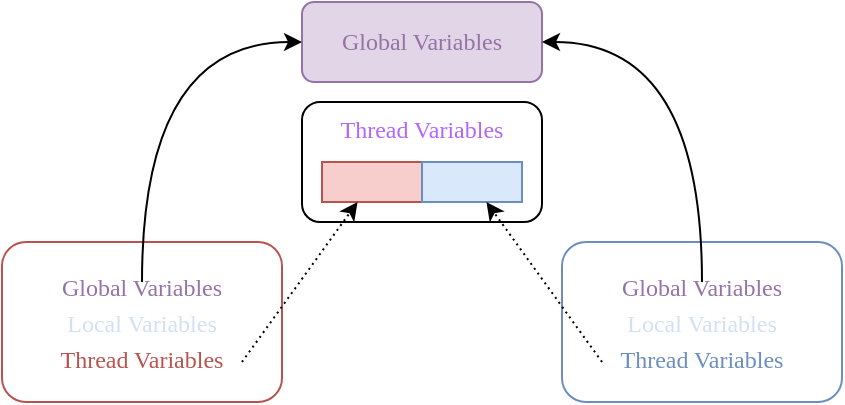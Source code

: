 <mxfile version="10.8.4" type="device"><diagram id="feRxd79OYokhd4KHaC5w" name="Page-1"><mxGraphModel dx="1398" dy="724" grid="1" gridSize="10" guides="1" tooltips="1" connect="1" arrows="1" fold="1" page="1" pageScale="1" pageWidth="827" pageHeight="1169" math="0" shadow="0"><root><mxCell id="0"/><mxCell id="1" parent="0"/><mxCell id="2" value="&lt;font color=&quot;#9673a6&quot;&gt;Global Variables&lt;/font&gt;" style="rounded=1;whiteSpace=wrap;html=1;fontFamily=Comic Sans MS;fillColor=#e1d5e7;strokeColor=#9673a6;" parent="1" vertex="1"><mxGeometry x="240" y="130" width="120" height="40" as="geometry"/></mxCell><mxCell id="3" value="&lt;font color=&quot;#b266ff&quot;&gt;Thread Variables&lt;/font&gt;" style="rounded=1;whiteSpace=wrap;html=1;verticalAlign=top;fontFamily=Comic Sans MS;" parent="1" vertex="1"><mxGeometry x="240" y="180" width="120" height="60" as="geometry"/></mxCell><mxCell id="4" value="" style="rounded=0;whiteSpace=wrap;html=1;fontFamily=Comic Sans MS;fillColor=#f8cecc;strokeColor=#b85450;" parent="1" vertex="1"><mxGeometry x="250" y="210" width="50" height="20" as="geometry"/></mxCell><mxCell id="5" value="" style="rounded=0;whiteSpace=wrap;html=1;fontFamily=Comic Sans MS;fillColor=#dae8fc;strokeColor=#6c8ebf;" parent="1" vertex="1"><mxGeometry x="300" y="210" width="50" height="20" as="geometry"/></mxCell><mxCell id="6" value="&lt;p style=&quot;line-height: 150%&quot;&gt;&lt;font color=&quot;#9673a6&quot;&gt;Global Variables&lt;/font&gt;&lt;br&gt;&lt;font color=&quot;#d4e1f5&quot;&gt;Local Variables&lt;/font&gt;&lt;br&gt;&lt;font color=&quot;#b85450&quot;&gt;Thread Variables&lt;/font&gt;&lt;br&gt;&lt;/p&gt;" style="rounded=1;whiteSpace=wrap;html=1;fontFamily=Comic Sans MS;strokeColor=#B85450;" parent="1" vertex="1"><mxGeometry x="90" y="250" width="140" height="80" as="geometry"/></mxCell><mxCell id="7" value="&lt;p style=&quot;line-height: 150%&quot;&gt;&lt;font color=&quot;#9673a6&quot;&gt;Global Variables&lt;/font&gt;&lt;br&gt;&lt;font color=&quot;#d4e1f5&quot;&gt;Local Variables&lt;/font&gt;&lt;br&gt;&lt;font color=&quot;#6c8ebf&quot;&gt;Thread Variables&lt;/font&gt;&lt;br&gt;&lt;/p&gt;" style="rounded=1;whiteSpace=wrap;html=1;fontFamily=Comic Sans MS;strokeColor=#6C8EBF;" parent="1" vertex="1"><mxGeometry x="370" y="250" width="140" height="80" as="geometry"/></mxCell><mxCell id="8" value="" style="endArrow=classic;html=1;fontFamily=Comic Sans MS;exitX=0.857;exitY=0.75;exitDx=0;exitDy=0;exitPerimeter=0;dashed=1;dashPattern=1 2;" parent="1" source="6" target="4" edge="1"><mxGeometry width="50" height="50" relative="1" as="geometry"><mxPoint x="260" y="350" as="sourcePoint"/><mxPoint x="310" y="300" as="targetPoint"/></mxGeometry></mxCell><mxCell id="9" value="" style="endArrow=classic;html=1;dashed=1;dashPattern=1 2;fontFamily=Comic Sans MS;exitX=0.143;exitY=0.75;exitDx=0;exitDy=0;exitPerimeter=0;" parent="1" source="7" target="5" edge="1"><mxGeometry width="50" height="50" relative="1" as="geometry"><mxPoint x="300" y="330" as="sourcePoint"/><mxPoint x="350" y="280" as="targetPoint"/></mxGeometry></mxCell><mxCell id="10" value="" style="endArrow=classic;html=1;fontFamily=Comic Sans MS;entryX=0;entryY=0.5;entryDx=0;entryDy=0;exitX=0.5;exitY=0.25;exitDx=0;exitDy=0;exitPerimeter=0;edgeStyle=orthogonalEdgeStyle;curved=1;strokeWidth=1;" parent="1" source="6" target="2" edge="1"><mxGeometry width="50" height="50" relative="1" as="geometry"><mxPoint x="150" y="230" as="sourcePoint"/><mxPoint x="200" y="180" as="targetPoint"/><Array as="points"><mxPoint x="160" y="150"/></Array></mxGeometry></mxCell><mxCell id="11" value="" style="endArrow=classic;html=1;strokeWidth=1;fontFamily=Comic Sans MS;entryX=1;entryY=0.5;entryDx=0;entryDy=0;exitX=0.5;exitY=0.25;exitDx=0;exitDy=0;exitPerimeter=0;edgeStyle=orthogonalEdgeStyle;curved=1;" parent="1" source="7" target="2" edge="1"><mxGeometry width="50" height="50" relative="1" as="geometry"><mxPoint x="410" y="220" as="sourcePoint"/><mxPoint x="460" y="170" as="targetPoint"/><Array as="points"><mxPoint x="440" y="150"/></Array></mxGeometry></mxCell></root></mxGraphModel></diagram></mxfile>